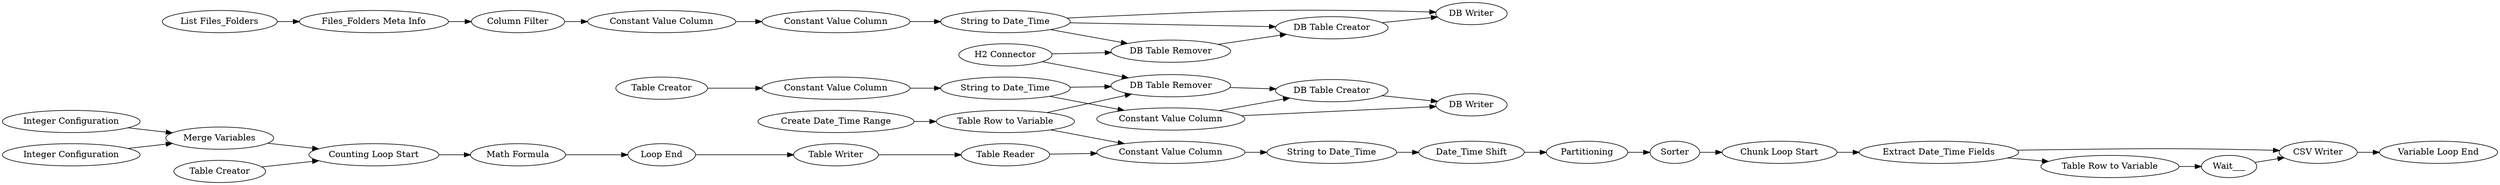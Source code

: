 digraph {
	"4241167737529968192_116" [label="List Files_Folders"]
	"-1680238356643162_75" [label="DB Writer"]
	"4241167737529968192_120" [label="DB Writer"]
	"3569986425557438174_97" [label="Integer Configuration"]
	"-1680238356643162_105" [label="Table Creator"]
	"4241167737529968192_117" [label="Files_Folders Meta Info"]
	"3569986425557438174_99" [label="Merge Variables"]
	"4241167737529968192_122" [label="Constant Value Column"]
	"3569986425557438174_91" [label="Table Row to Variable"]
	"3569986425557438174_96" [label="Integer Configuration"]
	"3569986425557438174_133" [label=Sorter]
	"4241167737529968192_118" [label="DB Table Remover"]
	"3569986425557438174_98" [label="Counting Loop Start"]
	"3569986425557438174_79" [label="Create Date_Time Range"]
	"4241167737529968192_152" [label="String to Date_Time"]
	"3569986425557438174_108" [label="Chunk Loop Start"]
	"3569986425557438174_90" [label="String to Date_Time"]
	"3569986425557438174_109" [label="Extract Date_Time Fields"]
	"3569986425557438174_102" [label="Loop End"]
	"3569986425557438174_2" [label="H2 Connector"]
	"3569986425557438174_81" [label="Date_Time Shift"]
	"-1680238356643162_69" [label="DB Table Creator"]
	"4241167737529968192_151" [label="Constant Value Column"]
	"3569986425557438174_144" [label="Table Writer"]
	"3569986425557438174_110" [label="Table Row to Variable"]
	"-1680238356643162_106" [label="String to Date_Time"]
	"3569986425557438174_92" [label="Constant Value Column"]
	"-1680238356643162_68" [label="DB Table Remover"]
	"3569986425557438174_77" [label="Table Creator"]
	"4241167737529968192_121" [label="Column Filter"]
	"3569986425557438174_113" [label="CSV Writer"]
	"3569986425557438174_103" [label="Math Formula"]
	"3569986425557438174_111" [label=Wait___]
	"4241167737529968192_119" [label="DB Table Creator"]
	"-1680238356643162_107" [label="Constant Value Column"]
	"3569986425557438174_112" [label="Variable Loop End"]
	"-1680238356643162_104" [label="Constant Value Column"]
	"3569986425557438174_107" [label=Partitioning]
	"3569986425557438174_145" [label="Table Reader"]
	"3569986425557438174_109" -> "3569986425557438174_110"
	"3569986425557438174_145" -> "3569986425557438174_92"
	"-1680238356643162_107" -> "-1680238356643162_75"
	"3569986425557438174_91" -> "-1680238356643162_68"
	"3569986425557438174_81" -> "3569986425557438174_107"
	"3569986425557438174_109" -> "3569986425557438174_113"
	"3569986425557438174_97" -> "3569986425557438174_99"
	"3569986425557438174_99" -> "3569986425557438174_98"
	"3569986425557438174_2" -> "4241167737529968192_118"
	"-1680238356643162_104" -> "-1680238356643162_106"
	"4241167737529968192_122" -> "4241167737529968192_151"
	"3569986425557438174_144" -> "3569986425557438174_145"
	"3569986425557438174_90" -> "3569986425557438174_81"
	"3569986425557438174_103" -> "3569986425557438174_102"
	"-1680238356643162_68" -> "-1680238356643162_69"
	"3569986425557438174_92" -> "3569986425557438174_90"
	"4241167737529968192_121" -> "4241167737529968192_122"
	"3569986425557438174_133" -> "3569986425557438174_108"
	"3569986425557438174_102" -> "3569986425557438174_144"
	"-1680238356643162_105" -> "-1680238356643162_104"
	"3569986425557438174_2" -> "-1680238356643162_68"
	"4241167737529968192_151" -> "4241167737529968192_152"
	"3569986425557438174_113" -> "3569986425557438174_112"
	"4241167737529968192_119" -> "4241167737529968192_120"
	"4241167737529968192_152" -> "4241167737529968192_118"
	"3569986425557438174_98" -> "3569986425557438174_103"
	"4241167737529968192_117" -> "4241167737529968192_121"
	"-1680238356643162_107" -> "-1680238356643162_69"
	"4241167737529968192_118" -> "4241167737529968192_119"
	"3569986425557438174_110" -> "3569986425557438174_111"
	"3569986425557438174_111" -> "3569986425557438174_113"
	"4241167737529968192_152" -> "4241167737529968192_119"
	"-1680238356643162_106" -> "-1680238356643162_107"
	"3569986425557438174_91" -> "3569986425557438174_92"
	"-1680238356643162_69" -> "-1680238356643162_75"
	"3569986425557438174_79" -> "3569986425557438174_91"
	"3569986425557438174_96" -> "3569986425557438174_99"
	"3569986425557438174_107" -> "3569986425557438174_133"
	"3569986425557438174_77" -> "3569986425557438174_98"
	"3569986425557438174_108" -> "3569986425557438174_109"
	"4241167737529968192_152" -> "4241167737529968192_120"
	"4241167737529968192_116" -> "4241167737529968192_117"
	"-1680238356643162_106" -> "-1680238356643162_68"
	rankdir=LR
}
